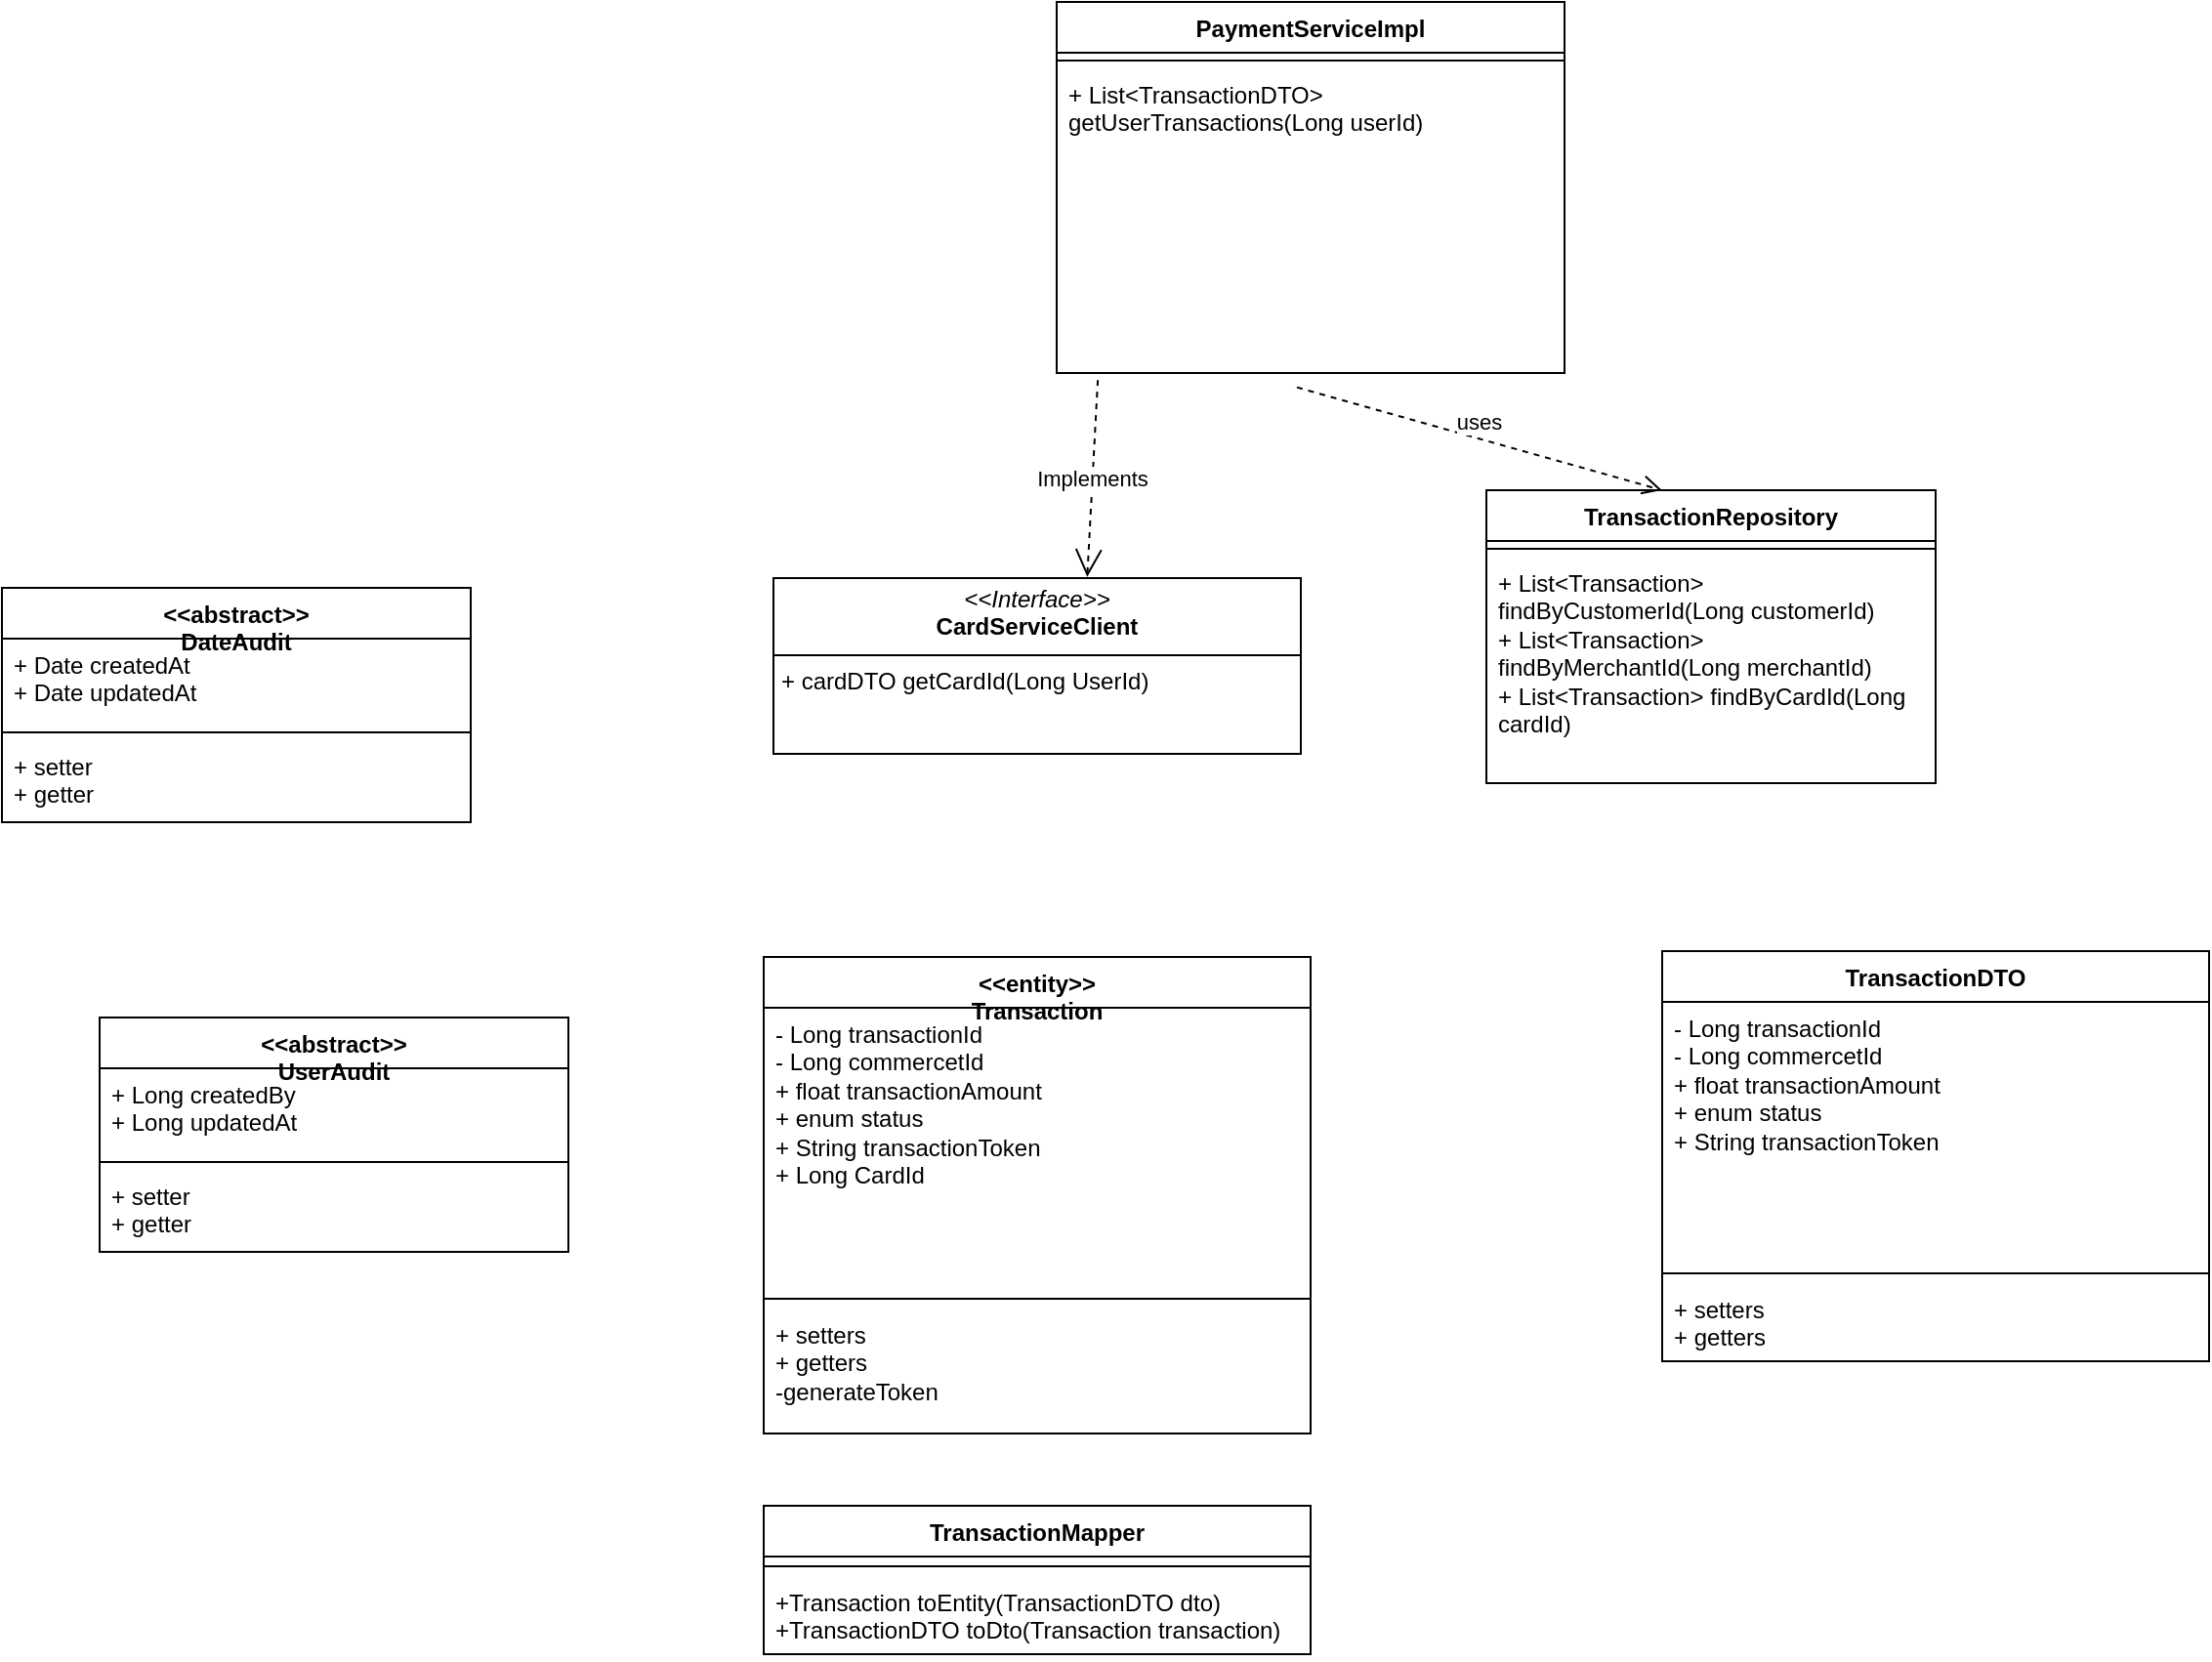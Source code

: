 <mxfile version="26.0.12">
  <diagram id="C5RBs43oDa-KdzZeNtuy" name="Page-1">
    <mxGraphModel dx="2181" dy="600" grid="1" gridSize="10" guides="1" tooltips="1" connect="1" arrows="1" fold="1" page="1" pageScale="1" pageWidth="827" pageHeight="1169" math="0" shadow="0">
      <root>
        <mxCell id="WIyWlLk6GJQsqaUBKTNV-0" />
        <mxCell id="WIyWlLk6GJQsqaUBKTNV-1" parent="WIyWlLk6GJQsqaUBKTNV-0" />
        <mxCell id="0nZKB-xrsCa42AyGfKCq-1" value="&lt;p style=&quot;margin:0px;margin-top:4px;text-align:center;&quot;&gt;&lt;i&gt;&amp;lt;&amp;lt;Interface&amp;gt;&amp;gt;&lt;/i&gt;&lt;br&gt;&lt;b&gt;CardServiceClient&lt;/b&gt;&lt;/p&gt;&lt;hr size=&quot;1&quot; style=&quot;border-style:solid;&quot;&gt;&lt;p style=&quot;margin:0px;margin-left:4px;&quot;&gt;&lt;/p&gt;&lt;p style=&quot;margin:0px;margin-left:4px;&quot;&gt;+ cardDTO getCardId(Long UserId)&lt;br&gt;&lt;/p&gt;" style="verticalAlign=top;align=left;overflow=fill;html=1;whiteSpace=wrap;" parent="WIyWlLk6GJQsqaUBKTNV-1" vertex="1">
          <mxGeometry x="155" y="305" width="270" height="90" as="geometry" />
        </mxCell>
        <mxCell id="0nZKB-xrsCa42AyGfKCq-2" value="Implements" style="endArrow=open;endSize=12;dashed=1;html=1;rounded=0;entryX=0.595;entryY=-0.007;entryDx=0;entryDy=0;entryPerimeter=0;exitX=0.081;exitY=1.023;exitDx=0;exitDy=0;exitPerimeter=0;" parent="WIyWlLk6GJQsqaUBKTNV-1" source="0nZKB-xrsCa42AyGfKCq-6" target="0nZKB-xrsCa42AyGfKCq-1" edge="1">
          <mxGeometry width="160" relative="1" as="geometry">
            <mxPoint x="300" y="90" as="sourcePoint" />
            <mxPoint x="370" y="230" as="targetPoint" />
          </mxGeometry>
        </mxCell>
        <mxCell id="0nZKB-xrsCa42AyGfKCq-3" value="PaymentServiceImpl" style="swimlane;fontStyle=1;align=center;verticalAlign=top;childLayout=stackLayout;horizontal=1;startSize=26;horizontalStack=0;resizeParent=1;resizeParentMax=0;resizeLast=0;collapsible=1;marginBottom=0;whiteSpace=wrap;html=1;" parent="WIyWlLk6GJQsqaUBKTNV-1" vertex="1">
          <mxGeometry x="300" y="10" width="260" height="190" as="geometry" />
        </mxCell>
        <mxCell id="0nZKB-xrsCa42AyGfKCq-5" value="" style="line;strokeWidth=1;fillColor=none;align=left;verticalAlign=middle;spacingTop=-1;spacingLeft=3;spacingRight=3;rotatable=0;labelPosition=right;points=[];portConstraint=eastwest;strokeColor=inherit;" parent="0nZKB-xrsCa42AyGfKCq-3" vertex="1">
          <mxGeometry y="26" width="260" height="8" as="geometry" />
        </mxCell>
        <mxCell id="0nZKB-xrsCa42AyGfKCq-6" value="&lt;div&gt;+ List&amp;lt;TransactionDTO&amp;gt; getUserTransactions(Long userId)&lt;/div&gt;&lt;div&gt;&lt;br&gt;&lt;/div&gt;&lt;div&gt;&lt;br&gt;&lt;/div&gt;&lt;div&gt;&amp;nbsp;&lt;/div&gt;&lt;div&gt;&lt;br&gt;&lt;/div&gt;&lt;div&gt;&lt;br&gt;&lt;/div&gt;&lt;div&gt;&lt;br&gt;&lt;/div&gt;" style="text;strokeColor=none;fillColor=none;align=left;verticalAlign=top;spacingLeft=4;spacingRight=4;overflow=hidden;rotatable=0;points=[[0,0.5],[1,0.5]];portConstraint=eastwest;whiteSpace=wrap;html=1;" parent="0nZKB-xrsCa42AyGfKCq-3" vertex="1">
          <mxGeometry y="34" width="260" height="156" as="geometry" />
        </mxCell>
        <mxCell id="0nZKB-xrsCa42AyGfKCq-7" value="TransactionRepository" style="swimlane;fontStyle=1;align=center;verticalAlign=top;childLayout=stackLayout;horizontal=1;startSize=26;horizontalStack=0;resizeParent=1;resizeParentMax=0;resizeLast=0;collapsible=1;marginBottom=0;whiteSpace=wrap;html=1;" parent="WIyWlLk6GJQsqaUBKTNV-1" vertex="1">
          <mxGeometry x="520" y="260" width="230" height="150" as="geometry" />
        </mxCell>
        <mxCell id="0nZKB-xrsCa42AyGfKCq-9" value="" style="line;strokeWidth=1;fillColor=none;align=left;verticalAlign=middle;spacingTop=-1;spacingLeft=3;spacingRight=3;rotatable=0;labelPosition=right;points=[];portConstraint=eastwest;strokeColor=inherit;" parent="0nZKB-xrsCa42AyGfKCq-7" vertex="1">
          <mxGeometry y="26" width="230" height="8" as="geometry" />
        </mxCell>
        <mxCell id="0nZKB-xrsCa42AyGfKCq-10" value="+ List&amp;lt;Transaction&amp;gt; findByCustomerId(Long customerId)&lt;div&gt;+ List&amp;lt;Transaction&amp;gt; findByMerchantId(Long merchantId)&lt;/div&gt;&lt;div&gt;+ List&amp;lt;Transaction&amp;gt; findByCardId(Long cardId)&lt;/div&gt;" style="text;strokeColor=none;fillColor=none;align=left;verticalAlign=top;spacingLeft=4;spacingRight=4;overflow=hidden;rotatable=0;points=[[0,0.5],[1,0.5]];portConstraint=eastwest;whiteSpace=wrap;html=1;" parent="0nZKB-xrsCa42AyGfKCq-7" vertex="1">
          <mxGeometry y="34" width="230" height="116" as="geometry" />
        </mxCell>
        <mxCell id="0nZKB-xrsCa42AyGfKCq-11" value="uses" style="html=1;verticalAlign=bottom;endArrow=open;dashed=1;endSize=8;curved=0;rounded=0;exitX=0.473;exitY=1.047;exitDx=0;exitDy=0;exitPerimeter=0;entryX=0.391;entryY=0;entryDx=0;entryDy=0;entryPerimeter=0;" parent="WIyWlLk6GJQsqaUBKTNV-1" source="0nZKB-xrsCa42AyGfKCq-6" target="0nZKB-xrsCa42AyGfKCq-7" edge="1">
          <mxGeometry relative="1" as="geometry">
            <mxPoint x="380" y="130" as="sourcePoint" />
            <mxPoint x="300" y="130" as="targetPoint" />
          </mxGeometry>
        </mxCell>
        <mxCell id="0nZKB-xrsCa42AyGfKCq-12" value="&lt;div&gt;&amp;lt;&amp;lt;entity&amp;gt;&amp;gt;&lt;/div&gt;Transaction" style="swimlane;fontStyle=1;align=center;verticalAlign=top;childLayout=stackLayout;horizontal=1;startSize=26;horizontalStack=0;resizeParent=1;resizeParentMax=0;resizeLast=0;collapsible=1;marginBottom=0;whiteSpace=wrap;html=1;" parent="WIyWlLk6GJQsqaUBKTNV-1" vertex="1">
          <mxGeometry x="150" y="499" width="280" height="244" as="geometry">
            <mxRectangle x="150" y="499" width="100" height="40" as="alternateBounds" />
          </mxGeometry>
        </mxCell>
        <mxCell id="0nZKB-xrsCa42AyGfKCq-13" value="- Long transactionId&lt;div&gt;- Long commercetId&lt;/div&gt;&lt;div&gt;+ float transactionAmount&amp;nbsp;&lt;/div&gt;&lt;div&gt;+ enum status&lt;/div&gt;&lt;div&gt;+ String transactionToken&lt;/div&gt;&lt;div&gt;+ Long CardId&lt;/div&gt;&lt;div&gt;&lt;br&gt;&lt;/div&gt;&lt;div&gt;&lt;br&gt;&lt;/div&gt;&lt;div&gt;&lt;br&gt;&lt;/div&gt;&lt;div&gt;&lt;br&gt;&lt;/div&gt;&lt;div&gt;&lt;br&gt;&lt;/div&gt;" style="text;strokeColor=none;fillColor=none;align=left;verticalAlign=top;spacingLeft=4;spacingRight=4;overflow=hidden;rotatable=0;points=[[0,0.5],[1,0.5]];portConstraint=eastwest;whiteSpace=wrap;html=1;" parent="0nZKB-xrsCa42AyGfKCq-12" vertex="1">
          <mxGeometry y="26" width="280" height="144" as="geometry" />
        </mxCell>
        <mxCell id="0nZKB-xrsCa42AyGfKCq-14" value="" style="line;strokeWidth=1;fillColor=none;align=left;verticalAlign=middle;spacingTop=-1;spacingLeft=3;spacingRight=3;rotatable=0;labelPosition=right;points=[];portConstraint=eastwest;strokeColor=inherit;" parent="0nZKB-xrsCa42AyGfKCq-12" vertex="1">
          <mxGeometry y="170" width="280" height="10" as="geometry" />
        </mxCell>
        <mxCell id="0nZKB-xrsCa42AyGfKCq-15" value="+ setters&amp;nbsp;&lt;div&gt;+ getters&lt;/div&gt;&lt;div&gt;-generateToken&lt;/div&gt;&lt;div&gt;&amp;nbsp;&lt;/div&gt;&lt;div&gt;&lt;br&gt;&lt;/div&gt;" style="text;strokeColor=none;fillColor=none;align=left;verticalAlign=top;spacingLeft=4;spacingRight=4;overflow=hidden;rotatable=0;points=[[0,0.5],[1,0.5]];portConstraint=eastwest;whiteSpace=wrap;html=1;" parent="0nZKB-xrsCa42AyGfKCq-12" vertex="1">
          <mxGeometry y="180" width="280" height="64" as="geometry" />
        </mxCell>
        <mxCell id="0nZKB-xrsCa42AyGfKCq-16" value="TransactionDTO" style="swimlane;fontStyle=1;align=center;verticalAlign=top;childLayout=stackLayout;horizontal=1;startSize=26;horizontalStack=0;resizeParent=1;resizeParentMax=0;resizeLast=0;collapsible=1;marginBottom=0;whiteSpace=wrap;html=1;" parent="WIyWlLk6GJQsqaUBKTNV-1" vertex="1">
          <mxGeometry x="610" y="496" width="280" height="210" as="geometry" />
        </mxCell>
        <mxCell id="0nZKB-xrsCa42AyGfKCq-17" value="- Long transactionId&lt;div&gt;- Long commercetId&lt;/div&gt;&lt;div&gt;+ float transactionAmount&amp;nbsp;&lt;/div&gt;&lt;div&gt;+ enum status&lt;/div&gt;&lt;div&gt;+ String transactionToken&lt;/div&gt;&lt;div&gt;&lt;br&gt;&lt;/div&gt;" style="text;strokeColor=none;fillColor=none;align=left;verticalAlign=top;spacingLeft=4;spacingRight=4;overflow=hidden;rotatable=0;points=[[0,0.5],[1,0.5]];portConstraint=eastwest;whiteSpace=wrap;html=1;" parent="0nZKB-xrsCa42AyGfKCq-16" vertex="1">
          <mxGeometry y="26" width="280" height="134" as="geometry" />
        </mxCell>
        <mxCell id="0nZKB-xrsCa42AyGfKCq-18" value="" style="line;strokeWidth=1;fillColor=none;align=left;verticalAlign=middle;spacingTop=-1;spacingLeft=3;spacingRight=3;rotatable=0;labelPosition=right;points=[];portConstraint=eastwest;strokeColor=inherit;" parent="0nZKB-xrsCa42AyGfKCq-16" vertex="1">
          <mxGeometry y="160" width="280" height="10" as="geometry" />
        </mxCell>
        <mxCell id="0nZKB-xrsCa42AyGfKCq-19" value="+ setters&amp;nbsp;&lt;div&gt;+ getters&amp;nbsp;&lt;/div&gt;&lt;div&gt;&lt;br&gt;&lt;/div&gt;" style="text;strokeColor=none;fillColor=none;align=left;verticalAlign=top;spacingLeft=4;spacingRight=4;overflow=hidden;rotatable=0;points=[[0,0.5],[1,0.5]];portConstraint=eastwest;whiteSpace=wrap;html=1;" parent="0nZKB-xrsCa42AyGfKCq-16" vertex="1">
          <mxGeometry y="170" width="280" height="40" as="geometry" />
        </mxCell>
        <mxCell id="0nZKB-xrsCa42AyGfKCq-21" value="&lt;div&gt;TransactionMapper&lt;/div&gt;" style="swimlane;fontStyle=1;align=center;verticalAlign=top;childLayout=stackLayout;horizontal=1;startSize=26;horizontalStack=0;resizeParent=1;resizeParentMax=0;resizeLast=0;collapsible=1;marginBottom=0;whiteSpace=wrap;html=1;" parent="WIyWlLk6GJQsqaUBKTNV-1" vertex="1">
          <mxGeometry x="150" y="780" width="280" height="76" as="geometry">
            <mxRectangle x="150" y="499" width="100" height="40" as="alternateBounds" />
          </mxGeometry>
        </mxCell>
        <mxCell id="0nZKB-xrsCa42AyGfKCq-23" value="" style="line;strokeWidth=1;fillColor=none;align=left;verticalAlign=middle;spacingTop=-1;spacingLeft=3;spacingRight=3;rotatable=0;labelPosition=right;points=[];portConstraint=eastwest;strokeColor=inherit;" parent="0nZKB-xrsCa42AyGfKCq-21" vertex="1">
          <mxGeometry y="26" width="280" height="10" as="geometry" />
        </mxCell>
        <mxCell id="0nZKB-xrsCa42AyGfKCq-24" value="&lt;div&gt;&lt;div&gt;+Transaction toEntity(TransactionDTO dto)&lt;/div&gt;&lt;div&gt;+TransactionDTO toDto(Transaction transaction)&lt;/div&gt;&lt;/div&gt;" style="text;strokeColor=none;fillColor=none;align=left;verticalAlign=top;spacingLeft=4;spacingRight=4;overflow=hidden;rotatable=0;points=[[0,0.5],[1,0.5]];portConstraint=eastwest;whiteSpace=wrap;html=1;" parent="0nZKB-xrsCa42AyGfKCq-21" vertex="1">
          <mxGeometry y="36" width="280" height="40" as="geometry" />
        </mxCell>
        <mxCell id="tEIdcZ2SEI5xEK577nJJ-4" value="&amp;lt;&amp;lt;abstract&amp;gt;&amp;gt;&lt;div&gt;DateAudit&lt;/div&gt;" style="swimlane;fontStyle=1;align=center;verticalAlign=top;childLayout=stackLayout;horizontal=1;startSize=26;horizontalStack=0;resizeParent=1;resizeParentMax=0;resizeLast=0;collapsible=1;marginBottom=0;whiteSpace=wrap;html=1;" vertex="1" parent="WIyWlLk6GJQsqaUBKTNV-1">
          <mxGeometry x="-240" y="310" width="240" height="120" as="geometry" />
        </mxCell>
        <mxCell id="tEIdcZ2SEI5xEK577nJJ-5" value="+ Date createdAt&amp;nbsp;&lt;div&gt;+ Date updatedAt&lt;/div&gt;" style="text;strokeColor=none;fillColor=none;align=left;verticalAlign=top;spacingLeft=4;spacingRight=4;overflow=hidden;rotatable=0;points=[[0,0.5],[1,0.5]];portConstraint=eastwest;whiteSpace=wrap;html=1;" vertex="1" parent="tEIdcZ2SEI5xEK577nJJ-4">
          <mxGeometry y="26" width="240" height="44" as="geometry" />
        </mxCell>
        <mxCell id="tEIdcZ2SEI5xEK577nJJ-6" value="" style="line;strokeWidth=1;fillColor=none;align=left;verticalAlign=middle;spacingTop=-1;spacingLeft=3;spacingRight=3;rotatable=0;labelPosition=right;points=[];portConstraint=eastwest;strokeColor=inherit;" vertex="1" parent="tEIdcZ2SEI5xEK577nJJ-4">
          <mxGeometry y="70" width="240" height="8" as="geometry" />
        </mxCell>
        <mxCell id="tEIdcZ2SEI5xEK577nJJ-7" value="+ setter&amp;nbsp;&lt;div&gt;+ getter&lt;/div&gt;" style="text;strokeColor=none;fillColor=none;align=left;verticalAlign=top;spacingLeft=4;spacingRight=4;overflow=hidden;rotatable=0;points=[[0,0.5],[1,0.5]];portConstraint=eastwest;whiteSpace=wrap;html=1;" vertex="1" parent="tEIdcZ2SEI5xEK577nJJ-4">
          <mxGeometry y="78" width="240" height="42" as="geometry" />
        </mxCell>
        <mxCell id="tEIdcZ2SEI5xEK577nJJ-8" value="&amp;lt;&amp;lt;abstract&amp;gt;&amp;gt;&lt;div&gt;UserAudit&lt;/div&gt;" style="swimlane;fontStyle=1;align=center;verticalAlign=top;childLayout=stackLayout;horizontal=1;startSize=26;horizontalStack=0;resizeParent=1;resizeParentMax=0;resizeLast=0;collapsible=1;marginBottom=0;whiteSpace=wrap;html=1;" vertex="1" parent="WIyWlLk6GJQsqaUBKTNV-1">
          <mxGeometry x="-190" y="530" width="240" height="120" as="geometry" />
        </mxCell>
        <mxCell id="tEIdcZ2SEI5xEK577nJJ-9" value="+ Long createdBy&amp;nbsp;&lt;div&gt;+ Long updatedAt&lt;/div&gt;" style="text;strokeColor=none;fillColor=none;align=left;verticalAlign=top;spacingLeft=4;spacingRight=4;overflow=hidden;rotatable=0;points=[[0,0.5],[1,0.5]];portConstraint=eastwest;whiteSpace=wrap;html=1;" vertex="1" parent="tEIdcZ2SEI5xEK577nJJ-8">
          <mxGeometry y="26" width="240" height="44" as="geometry" />
        </mxCell>
        <mxCell id="tEIdcZ2SEI5xEK577nJJ-10" value="" style="line;strokeWidth=1;fillColor=none;align=left;verticalAlign=middle;spacingTop=-1;spacingLeft=3;spacingRight=3;rotatable=0;labelPosition=right;points=[];portConstraint=eastwest;strokeColor=inherit;" vertex="1" parent="tEIdcZ2SEI5xEK577nJJ-8">
          <mxGeometry y="70" width="240" height="8" as="geometry" />
        </mxCell>
        <mxCell id="tEIdcZ2SEI5xEK577nJJ-11" value="+ setter&amp;nbsp;&lt;div&gt;+ getter&lt;/div&gt;" style="text;strokeColor=none;fillColor=none;align=left;verticalAlign=top;spacingLeft=4;spacingRight=4;overflow=hidden;rotatable=0;points=[[0,0.5],[1,0.5]];portConstraint=eastwest;whiteSpace=wrap;html=1;" vertex="1" parent="tEIdcZ2SEI5xEK577nJJ-8">
          <mxGeometry y="78" width="240" height="42" as="geometry" />
        </mxCell>
      </root>
    </mxGraphModel>
  </diagram>
</mxfile>
